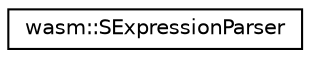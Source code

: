digraph "Graphical Class Hierarchy"
{
  edge [fontname="Helvetica",fontsize="10",labelfontname="Helvetica",labelfontsize="10"];
  node [fontname="Helvetica",fontsize="10",shape=record];
  rankdir="LR";
  Node0 [label="wasm::SExpressionParser",height=0.2,width=0.4,color="black", fillcolor="white", style="filled",URL="$classwasm_1_1_s_expression_parser.html"];
}
